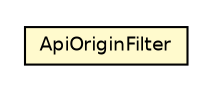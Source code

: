 #!/usr/local/bin/dot
#
# Class diagram 
# Generated by UMLGraph version 5.4 (http://www.umlgraph.org/)
#

digraph G {
	edge [fontname="Helvetica",fontsize=10,labelfontname="Helvetica",labelfontsize=10];
	node [fontname="Helvetica",fontsize=10,shape=plaintext];
	nodesep=0.25;
	ranksep=0.5;
	// de.tk.tkapp.rest.api.handler.ApiOriginFilter
	c128 [label=<<table title="de.tk.tkapp.rest.api.handler.ApiOriginFilter" border="0" cellborder="1" cellspacing="0" cellpadding="2" port="p" bgcolor="lemonChiffon" href="./ApiOriginFilter.html">
		<tr><td><table border="0" cellspacing="0" cellpadding="1">
<tr><td align="center" balign="center"> ApiOriginFilter </td></tr>
		</table></td></tr>
		</table>>, URL="./ApiOriginFilter.html", fontname="Helvetica", fontcolor="black", fontsize=9.0];
}

